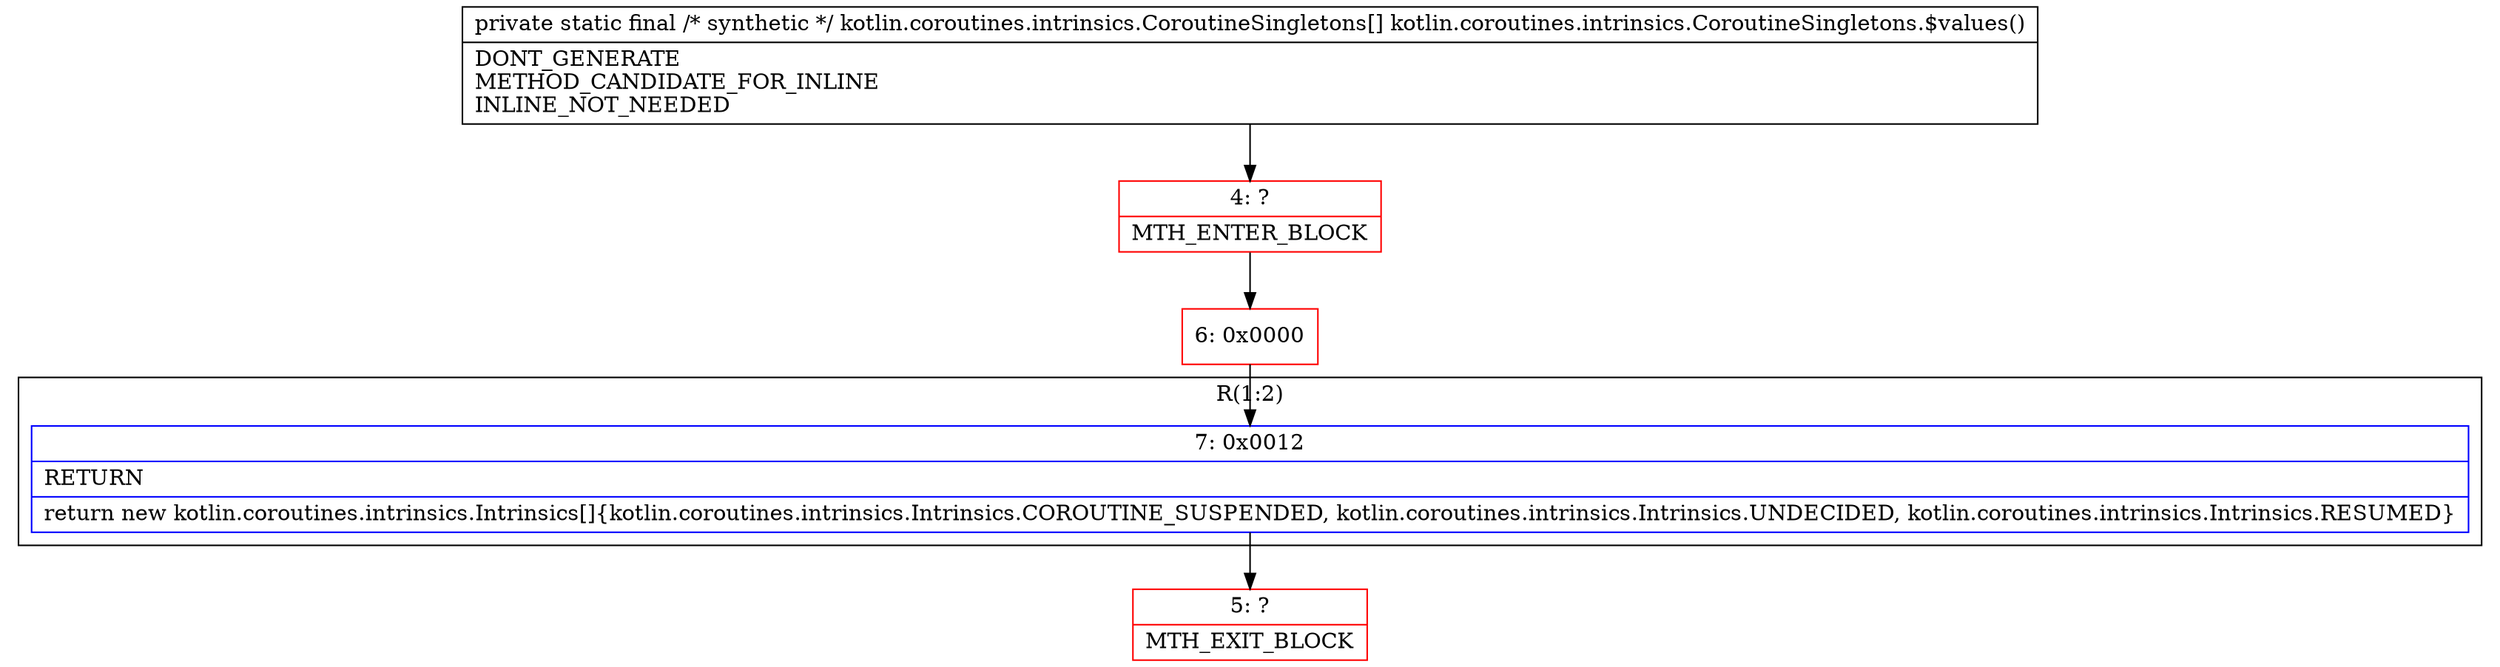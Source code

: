digraph "CFG forkotlin.coroutines.intrinsics.CoroutineSingletons.$values()[Lkotlin\/coroutines\/intrinsics\/CoroutineSingletons;" {
subgraph cluster_Region_192224909 {
label = "R(1:2)";
node [shape=record,color=blue];
Node_7 [shape=record,label="{7\:\ 0x0012|RETURN\l|return new kotlin.coroutines.intrinsics.Intrinsics[]\{kotlin.coroutines.intrinsics.Intrinsics.COROUTINE_SUSPENDED, kotlin.coroutines.intrinsics.Intrinsics.UNDECIDED, kotlin.coroutines.intrinsics.Intrinsics.RESUMED\}\l}"];
}
Node_4 [shape=record,color=red,label="{4\:\ ?|MTH_ENTER_BLOCK\l}"];
Node_6 [shape=record,color=red,label="{6\:\ 0x0000}"];
Node_5 [shape=record,color=red,label="{5\:\ ?|MTH_EXIT_BLOCK\l}"];
MethodNode[shape=record,label="{private static final \/* synthetic *\/ kotlin.coroutines.intrinsics.CoroutineSingletons[] kotlin.coroutines.intrinsics.CoroutineSingletons.$values()  | DONT_GENERATE\lMETHOD_CANDIDATE_FOR_INLINE\lINLINE_NOT_NEEDED\l}"];
MethodNode -> Node_4;Node_7 -> Node_5;
Node_4 -> Node_6;
Node_6 -> Node_7;
}


